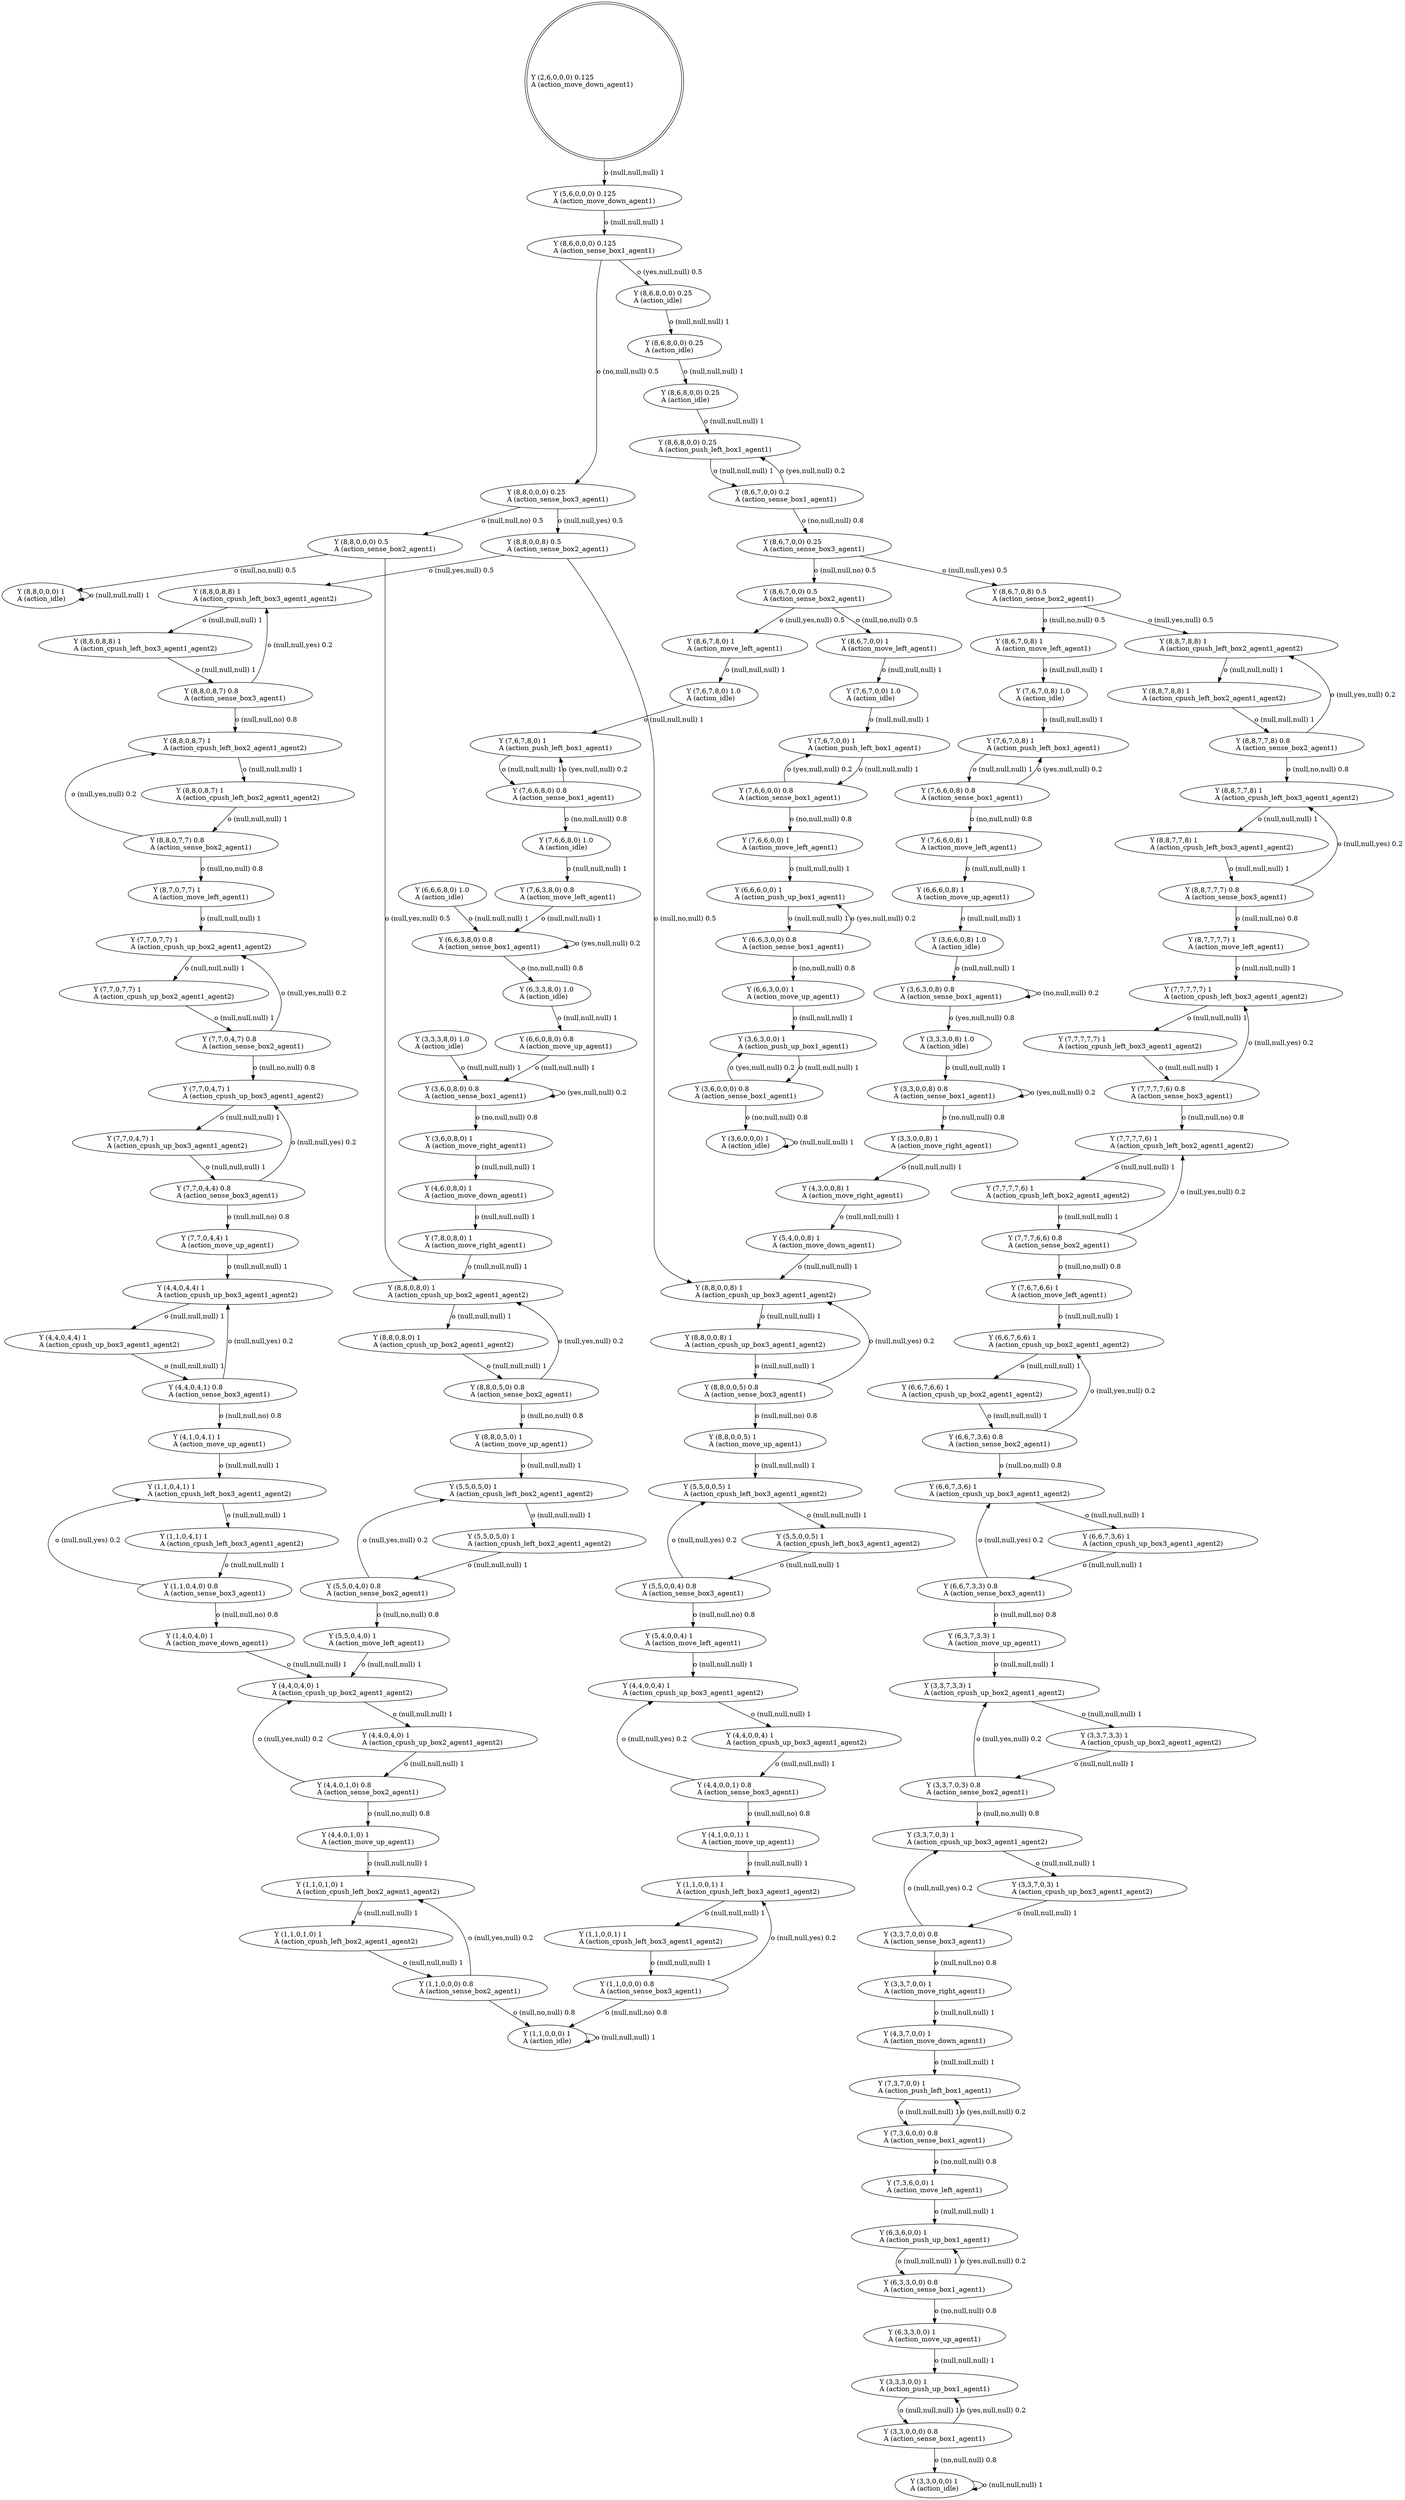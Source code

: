 digraph "G" {
root [label="Y (2,6,0,0,0) 0.125\lA (action_move_down_agent1)\l", labeljust="l", shape=doublecircle];
x0row256 [label="Y (6,6,6,0,0) 1\lA (action_push_up_box1_agent1)\l"];
x0row259 [label="Y (6,3,3,0,0) 0.8\lA (action_sense_box1_agent1)\l"];
x0row263 [label="Y (6,6,3,0,0) 0.8\lA (action_sense_box1_agent1)\l"];
x0row264 [label="Y (6,3,3,0,0) 1\lA (action_move_up_agent1)\l"];
x0row271 [label="Y (6,6,3,0,0) 1\lA (action_move_up_agent1)\l"];
x0row273 [label="Y (3,3,3,0,0) 1\lA (action_push_up_box1_agent1)\l"];
x0row274 [label="Y (3,3,0,0,0) 0.8\lA (action_sense_box1_agent1)\l"];
x0row277 [label="Y (3,6,3,0,0) 1\lA (action_push_up_box1_agent1)\l"];
x0row283 [label="Y (3,6,0,0,0) 0.8\lA (action_sense_box1_agent1)\l"];
x0row284 [label="Y (3,3,0,0,0) 1\lA (action_idle)\l"];
x0row289 [label="Y (3,6,0,0,0) 1\lA (action_idle)\l"];
x0row315 [label="Y (6,6,6,0,8) 1\lA (action_move_up_agent1)\l"];
x0row294 [label="Y (7,6,7,0,8) 1\lA (action_push_left_box1_agent1)\l"];
x0row302 [label="Y (7,6,6,0,8) 0.8\lA (action_sense_box1_agent1)\l"];
x0row306 [label="Y (7,6,6,0,8) 1\lA (action_move_left_agent1)\l"];
x0row152 [label="Y (7,6,7,6,6) 1\lA (action_move_left_agent1)\l"];
x0row191 [label="Y (3,3,7,3,3) 1\lA (action_cpush_up_box2_agent1_agent2)\l"];
x0row157 [label="Y (6,6,7,6,6) 1\lA (action_cpush_up_box2_agent1_agent2)\l"];
x0row162 [label="Y (6,6,7,3,6) 0.8\lA (action_sense_box2_agent1)\l"];
x0row171 [label="Y (6,6,7,3,6) 1\lA (action_cpush_up_box3_agent1_agent2)\l"];
x0row177 [label="Y (6,6,7,3,3) 0.8\lA (action_sense_box3_agent1)\l"];
x0row186 [label="Y (6,3,7,3,3) 1\lA (action_move_up_agent1)\l"];
x0row78 [label="Y (8,8,7,7,8) 1\lA (action_cpush_left_box3_agent1_agent2)\l"];
x0row81 [label="Y (8,8,7,7,7) 0.8\lA (action_sense_box3_agent1)\l"];
x0row136 [label="Y (7,7,7,6,6) 0.8\lA (action_sense_box2_agent1)\l"];
x0row95 [label="Y (8,7,7,7,7) 1\lA (action_move_left_agent1)\l"];
x0row99 [label="Y (7,7,7,7,7) 1\lA (action_cpush_left_box3_agent1_agent2)\l"];
x0row104 [label="Y (7,7,7,7,6) 0.8\lA (action_sense_box3_agent1)\l"];
x0row120 [label="Y (7,7,7,7,6) 1\lA (action_cpush_left_box2_agent1_agent2)\l"];
x0row54 [label="Y (8,6,7,0,8) 1\lA (action_move_left_agent1)\l"];
x0row29 [label="Y (8,6,7,0,0) 0.2\lA (action_sense_box1_agent1)\l"];
x0row31 [label="Y (8,6,7,0,0) 0.25\lA (action_sense_box3_agent1)\l"];
x0row43 [label="Y (8,6,7,0,8) 0.5\lA (action_sense_box2_agent1)\l"];
x0row44 [label="Y (8,6,7,0,0) 0.5\lA (action_sense_box2_agent1)\l"];
x0row805 [label="Y (7,7,0,4,4) 0.8\lA (action_sense_box3_agent1)\l"];
x0row810 [label="Y (7,7,0,4,4) 1\lA (action_move_up_agent1)\l"];
x0row825 [label="Y (4,4,0,4,4) 1\lA (action_cpush_up_box3_agent1_agent2)\l"];
x0row835 [label="Y (4,4,0,4,1) 0.8\lA (action_sense_box3_agent1)\l"];
x0row856 [label="Y (4,1,0,4,1) 1\lA (action_move_up_agent1)\l"];
x0row864 [label="Y (1,1,0,4,1) 1\lA (action_cpush_left_box3_agent1_agent2)\l"];
x0row866 [label="Y (1,1,0,4,0) 0.8\lA (action_sense_box3_agent1)\l"];
x0row891 [label="Y (8,8,0,0,0) 1\lA (action_idle)\l"];
x0row795 [label="Y (7,7,0,4,7) 1\lA (action_cpush_up_box3_agent1_agent2)\l"];
x0row714 [label="Y (8,8,0,0,0) 0.25\lA (action_sense_box3_agent1)\l"];
x0row725 [label="Y (8,8,0,0,8) 0.5\lA (action_sense_box2_agent1)\l"];
x0row726 [label="Y (8,8,0,0,0) 0.5\lA (action_sense_box2_agent1)\l"];
x0row738 [label="Y (8,8,0,8,8) 1\lA (action_cpush_left_box3_agent1_agent2)\l"];
x0row741 [label="Y (8,8,0,8,7) 0.8\lA (action_sense_box3_agent1)\l"];
x0row752 [label="Y (8,8,0,8,7) 1\lA (action_cpush_left_box2_agent1_agent2)\l"];
x0row763 [label="Y (8,8,0,7,7) 0.8\lA (action_sense_box2_agent1)\l"];
x0row772 [label="Y (8,7,0,7,7) 1\lA (action_move_left_agent1)\l"];
x0row775 [label="Y (7,7,0,7,7) 1\lA (action_cpush_up_box2_agent1_agent2)\l"];
x0row780 [label="Y (7,7,0,4,7) 0.8\lA (action_sense_box2_agent1)\l"];
x0row642 [label="Y (4,4,0,1,0) 1\lA (action_move_up_agent1)\l"];
x0row658 [label="Y (1,1,0,1,0) 1\lA (action_cpush_left_box2_agent1_agent2)\l"];
x0row663 [label="Y (1,1,0,0,0) 0.8\lA (action_sense_box2_agent1)\l"];
x0row631 [label="Y (1,4,0,4,0) 1\lA (action_move_down_agent1)\l"];
x0row560 [label="Y (4,6,0,8,0) 1\lA (action_move_down_agent1)\l"];
x0row627 [label="Y (4,4,0,1,0) 0.8\lA (action_sense_box2_agent1)\l"];
x0row573 [label="Y (7,8,0,8,0) 1\lA (action_move_right_agent1)\l"];
x0row576 [label="Y (8,8,0,8,0) 1\lA (action_cpush_up_box2_agent1_agent2)\l"];
x0row580 [label="Y (8,8,0,5,0) 0.8\lA (action_sense_box2_agent1)\l"];
x0row589 [label="Y (8,8,0,5,0) 1\lA (action_move_up_agent1)\l"];
x0row622 [label="Y (4,4,0,4,0) 1\lA (action_cpush_up_box2_agent1_agent2)\l"];
x0row597 [label="Y (5,5,0,5,0) 1\lA (action_cpush_left_box2_agent1_agent2)\l"];
x0row604 [label="Y (5,5,0,4,0) 0.8\lA (action_sense_box2_agent1)\l"];
x0row611 [label="Y (5,5,0,4,0) 1\lA (action_move_left_agent1)\l"];
x0row486 [label="Y (7,6,7,8,0) 1\lA (action_push_left_box1_agent1)\l"];
x0row494 [label="Y (7,6,6,8,0) 0.8\lA (action_sense_box1_agent1)\l"];
x0row498 [label="Y (7,6,6,8,0) 1.0\lA (action_idle)\l"];
x0row504 [label="Y (7,6,3,8,0) 0.8\lA (action_move_left_agent1)\l"];
x0row507 [label="Y (6,6,6,8,0) 1.0\lA (action_idle)\l"];
x0row513 [label="Y (6,6,3,8,0) 0.8\lA (action_sense_box1_agent1)\l"];
x0row526 [label="Y (6,3,3,8,0) 1.0\lA (action_idle)\l"];
x0row532 [label="Y (3,3,3,8,0) 1.0\lA (action_idle)\l"];
x0row536 [label="Y (6,6,0,8,0) 0.8\lA (action_move_up_agent1)\l"];
x0row541 [label="Y (3,6,0,8,0) 0.8\lA (action_sense_box1_agent1)\l"];
x0row544 [label="Y (3,6,0,8,0) 1\lA (action_move_right_agent1)\l"];
x0row398 [label="Y (5,5,0,0,5) 1\lA (action_cpush_left_box3_agent1_agent2)\l"];
x0row400 [label="Y (5,5,0,0,4) 0.8\lA (action_sense_box3_agent1)\l"];
x0row484 [label="Y (8,6,7,0,0) 1\lA (action_move_left_agent1)\l"];
x0row483 [label="Y (8,6,7,8,0) 1\lA (action_move_left_agent1)\l"];
x0row417 [label="Y (5,4,0,0,4) 1\lA (action_move_left_agent1)\l"];
x0row422 [label="Y (4,4,0,0,4) 1\lA (action_cpush_up_box3_agent1_agent2)\l"];
x0row433 [label="Y (4,4,0,0,1) 0.8\lA (action_sense_box3_agent1)\l"];
x0row451 [label="Y (4,1,0,0,1) 1\lA (action_move_up_agent1)\l"];
x0row458 [label="Y (1,1,0,0,1) 1\lA (action_cpush_left_box3_agent1_agent2)\l"];
x0row460 [label="Y (1,1,0,0,0) 0.8\lA (action_sense_box3_agent1)\l"];
x0row470 [label="Y (1,1,0,0,0) 1\lA (action_idle)\l"];
x0row321 [label="Y (3,6,6,0,8) 1.0\lA (action_idle)\l"];
x0row322 [label="Y (3,6,3,0,8) 0.8\lA (action_sense_box1_agent1)\l"];
x0row335 [label="Y (3,3,3,0,8) 1.0\lA (action_idle)\l"];
x0row339 [label="Y (3,3,0,0,8) 0.8\lA (action_sense_box1_agent1)\l"];
x0row348 [label="Y (3,3,0,0,8) 1\lA (action_move_right_agent1)\l"];
x0row352 [label="Y (4,3,0,0,8) 1\lA (action_move_right_agent1)\l"];
x0row387 [label="Y (8,8,0,0,5) 1\lA (action_move_up_agent1)\l"];
x0row364 [label="Y (5,4,0,0,8) 1\lA (action_move_down_agent1)\l"];
x0row384 [label="Y (8,8,0,0,5) 0.8\lA (action_sense_box3_agent1)\l"];
x0row378 [label="Y (8,8,0,0,8) 1\lA (action_cpush_up_box3_agent1_agent2)\l"];
x0row194 [label="Y (3,3,7,0,3) 0.8\lA (action_sense_box2_agent1)\l"];
x0row204 [label="Y (3,3,7,0,3) 1\lA (action_cpush_up_box3_agent1_agent2)\l"];
x0row212 [label="Y (3,3,7,0,0) 0.8\lA (action_sense_box3_agent1)\l"];
x0row217 [label="Y (3,3,7,0,0) 1\lA (action_move_right_agent1)\l"];
x0row222 [label="Y (4,3,7,0,0) 1\lA (action_move_down_agent1)\l"];
x0row252 [label="Y (6,3,6,0,0) 1\lA (action_push_up_box1_agent1)\l"];
x0row251 [label="Y (7,6,6,0,0) 1\lA (action_move_left_agent1)\l"];
x0row233 [label="Y (7,3,7,0,0) 1\lA (action_push_left_box1_agent1)\l"];
x0row236 [label="Y (7,6,7,0,0) 1\lA (action_push_left_box1_agent1)\l"];
x0row239 [label="Y (7,3,6,0,0) 0.8\lA (action_sense_box1_agent1)\l"];
x0row242 [label="Y (7,6,6,0,0) 0.8\lA (action_sense_box1_agent1)\l"];
x0row243 [label="Y (7,3,6,0,0) 1\lA (action_move_left_agent1)\l"];
x0row60 [label="Y (8,8,7,8,8) 1\lA (action_cpush_left_box2_agent1_agent2)\l"];
x0row71 [label="Y (8,8,7,7,8) 0.8\lA (action_sense_box2_agent1)\l"];
x0row4 [label="Y (5,6,0,0,0) 0.125\lA (action_move_down_agent1)\l"];
x0row8 [label="Y (8,6,0,0,0) 0.125\lA (action_sense_box1_agent1)\l"];
x0row10 [label="Y (8,6,8,0,0) 0.25\lA (action_push_left_box1_agent1)\l"];
x0row10_noop_0 [label="Y (8,6,8,0,0) 0.25\lA (action_idle)\l"];
x0row10_noop_1 [label="Y (8,6,8,0,0) 0.25\lA (action_idle)\l"];
x0row10_noop_2 [label="Y (8,6,8,0,0) 0.25\lA (action_idle)\l"];
x0row294_noop_0 [label="Y (7,6,7,0,8) 1.0\lA (action_idle)\l"];
x0row486_noop_0 [label="Y (7,6,7,8,0) 1.0\lA (action_idle)\l"];
x0row236_noop_0 [label="Y (7,6,7,0,0) 1.0\lA (action_idle)\l"];
x0row191_repeat_1 [label="Y (3,3,7,3,3) 1\lA (action_cpush_up_box2_agent1_agent2)\l"];
x0row157_repeat_1 [label="Y (6,6,7,6,6) 1\lA (action_cpush_up_box2_agent1_agent2)\l"];
x0row171_repeat_1 [label="Y (6,6,7,3,6) 1\lA (action_cpush_up_box3_agent1_agent2)\l"];
x0row78_repeat_1 [label="Y (8,8,7,7,8) 1\lA (action_cpush_left_box3_agent1_agent2)\l"];
x0row99_repeat_1 [label="Y (7,7,7,7,7) 1\lA (action_cpush_left_box3_agent1_agent2)\l"];
x0row120_repeat_1 [label="Y (7,7,7,7,6) 1\lA (action_cpush_left_box2_agent1_agent2)\l"];
x0row825_repeat_1 [label="Y (4,4,0,4,4) 1\lA (action_cpush_up_box3_agent1_agent2)\l"];
x0row864_repeat_1 [label="Y (1,1,0,4,1) 1\lA (action_cpush_left_box3_agent1_agent2)\l"];
x0row795_repeat_1 [label="Y (7,7,0,4,7) 1\lA (action_cpush_up_box3_agent1_agent2)\l"];
x0row738_repeat_1 [label="Y (8,8,0,8,8) 1\lA (action_cpush_left_box3_agent1_agent2)\l"];
x0row752_repeat_1 [label="Y (8,8,0,8,7) 1\lA (action_cpush_left_box2_agent1_agent2)\l"];
x0row775_repeat_1 [label="Y (7,7,0,7,7) 1\lA (action_cpush_up_box2_agent1_agent2)\l"];
x0row658_repeat_1 [label="Y (1,1,0,1,0) 1\lA (action_cpush_left_box2_agent1_agent2)\l"];
x0row576_repeat_1 [label="Y (8,8,0,8,0) 1\lA (action_cpush_up_box2_agent1_agent2)\l"];
x0row622_repeat_1 [label="Y (4,4,0,4,0) 1\lA (action_cpush_up_box2_agent1_agent2)\l"];
x0row597_repeat_1 [label="Y (5,5,0,5,0) 1\lA (action_cpush_left_box2_agent1_agent2)\l"];
x0row398_repeat_1 [label="Y (5,5,0,0,5) 1\lA (action_cpush_left_box3_agent1_agent2)\l"];
x0row422_repeat_1 [label="Y (4,4,0,0,4) 1\lA (action_cpush_up_box3_agent1_agent2)\l"];
x0row458_repeat_1 [label="Y (1,1,0,0,1) 1\lA (action_cpush_left_box3_agent1_agent2)\l"];
x0row378_repeat_1 [label="Y (8,8,0,0,8) 1\lA (action_cpush_up_box3_agent1_agent2)\l"];
x0row204_repeat_1 [label="Y (3,3,7,0,3) 1\lA (action_cpush_up_box3_agent1_agent2)\l"];
x0row60_repeat_1 [label="Y (8,8,7,8,8) 1\lA (action_cpush_left_box2_agent1_agent2)\l"];
root -> x0row4  [key=0, label="o (null,null,null) 1\l"];
x0row256 -> x0row263  [key=0, label="o (null,null,null) 1\l"];
x0row259 -> x0row252  [key=0, label="o (yes,null,null) 0.2\l"];
x0row259 -> x0row264  [key=0, label="o (no,null,null) 0.8\l"];
x0row263 -> x0row256  [key=0, label="o (yes,null,null) 0.2\l"];
x0row263 -> x0row271  [key=0, label="o (no,null,null) 0.8\l"];
x0row264 -> x0row273  [key=0, label="o (null,null,null) 1\l"];
x0row271 -> x0row277  [key=0, label="o (null,null,null) 1\l"];
x0row273 -> x0row274  [key=0, label="o (null,null,null) 1\l"];
x0row274 -> x0row273  [key=0, label="o (yes,null,null) 0.2\l"];
x0row274 -> x0row284  [key=0, label="o (no,null,null) 0.8\l"];
x0row277 -> x0row283  [key=0, label="o (null,null,null) 1\l"];
x0row283 -> x0row277  [key=0, label="o (yes,null,null) 0.2\l"];
x0row283 -> x0row289  [key=0, label="o (no,null,null) 0.8\l"];
x0row284 -> x0row284  [key=0, label="o (null,null,null) 1\l"];
x0row289 -> x0row289  [key=0, label="o (null,null,null) 1\l"];
x0row315 -> x0row321  [key=0, label="o (null,null,null) 1\l"];
x0row294 -> x0row302  [key=0, label="o (null,null,null) 1\l"];
x0row302 -> x0row294  [key=0, label="o (yes,null,null) 0.2\l"];
x0row302 -> x0row306  [key=0, label="o (no,null,null) 0.8\l"];
x0row306 -> x0row315  [key=0, label="o (null,null,null) 1\l"];
x0row152 -> x0row157  [key=0, label="o (null,null,null) 1\l"];
x0row191 -> x0row191_repeat_1  [key=0, label="o (null,null,null) 1\l"];
x0row157 -> x0row157_repeat_1  [key=0, label="o (null,null,null) 1\l"];
x0row162 -> x0row157  [key=0, label="o (null,yes,null) 0.2\l"];
x0row162 -> x0row171  [key=0, label="o (null,no,null) 0.8\l"];
x0row171 -> x0row171_repeat_1  [key=0, label="o (null,null,null) 1\l"];
x0row177 -> x0row171  [key=0, label="o (null,null,yes) 0.2\l"];
x0row177 -> x0row186  [key=0, label="o (null,null,no) 0.8\l"];
x0row186 -> x0row191  [key=0, label="o (null,null,null) 1\l"];
x0row78 -> x0row78_repeat_1  [key=0, label="o (null,null,null) 1\l"];
x0row81 -> x0row78  [key=0, label="o (null,null,yes) 0.2\l"];
x0row81 -> x0row95  [key=0, label="o (null,null,no) 0.8\l"];
x0row136 -> x0row120  [key=0, label="o (null,yes,null) 0.2\l"];
x0row136 -> x0row152  [key=0, label="o (null,no,null) 0.8\l"];
x0row95 -> x0row99  [key=0, label="o (null,null,null) 1\l"];
x0row99 -> x0row99_repeat_1  [key=0, label="o (null,null,null) 1\l"];
x0row104 -> x0row99  [key=0, label="o (null,null,yes) 0.2\l"];
x0row104 -> x0row120  [key=0, label="o (null,null,no) 0.8\l"];
x0row120 -> x0row120_repeat_1  [key=0, label="o (null,null,null) 1\l"];
x0row54 -> x0row294_noop_0  [key=0, label="o (null,null,null) 1\l"];
x0row29 -> x0row10  [key=0, label="o (yes,null,null) 0.2\l"];
x0row29 -> x0row31  [key=0, label="o (no,null,null) 0.8\l"];
x0row31 -> x0row43  [key=0, label="o (null,null,yes) 0.5\l"];
x0row31 -> x0row44  [key=0, label="o (null,null,no) 0.5\l"];
x0row43 -> x0row54  [key=0, label="o (null,no,null) 0.5\l"];
x0row43 -> x0row60  [key=0, label="o (null,yes,null) 0.5\l"];
x0row44 -> x0row483  [key=0, label="o (null,yes,null) 0.5\l"];
x0row44 -> x0row484  [key=0, label="o (null,no,null) 0.5\l"];
x0row805 -> x0row795  [key=0, label="o (null,null,yes) 0.2\l"];
x0row805 -> x0row810  [key=0, label="o (null,null,no) 0.8\l"];
x0row810 -> x0row825  [key=0, label="o (null,null,null) 1\l"];
x0row825 -> x0row825_repeat_1  [key=0, label="o (null,null,null) 1\l"];
x0row835 -> x0row825  [key=0, label="o (null,null,yes) 0.2\l"];
x0row835 -> x0row856  [key=0, label="o (null,null,no) 0.8\l"];
x0row856 -> x0row864  [key=0, label="o (null,null,null) 1\l"];
x0row864 -> x0row864_repeat_1  [key=0, label="o (null,null,null) 1\l"];
x0row866 -> x0row864  [key=0, label="o (null,null,yes) 0.2\l"];
x0row866 -> x0row631  [key=0, label="o (null,null,no) 0.8\l"];
x0row891 -> x0row891  [key=0, label="o (null,null,null) 1\l"];
x0row795 -> x0row795_repeat_1  [key=0, label="o (null,null,null) 1\l"];
x0row714 -> x0row725  [key=0, label="o (null,null,yes) 0.5\l"];
x0row714 -> x0row726  [key=0, label="o (null,null,no) 0.5\l"];
x0row725 -> x0row738  [key=0, label="o (null,yes,null) 0.5\l"];
x0row725 -> x0row378  [key=0, label="o (null,no,null) 0.5\l"];
x0row726 -> x0row576  [key=0, label="o (null,yes,null) 0.5\l"];
x0row726 -> x0row891  [key=0, label="o (null,no,null) 0.5\l"];
x0row738 -> x0row738_repeat_1  [key=0, label="o (null,null,null) 1\l"];
x0row741 -> x0row738  [key=0, label="o (null,null,yes) 0.2\l"];
x0row741 -> x0row752  [key=0, label="o (null,null,no) 0.8\l"];
x0row752 -> x0row752_repeat_1  [key=0, label="o (null,null,null) 1\l"];
x0row763 -> x0row752  [key=0, label="o (null,yes,null) 0.2\l"];
x0row763 -> x0row772  [key=0, label="o (null,no,null) 0.8\l"];
x0row772 -> x0row775  [key=0, label="o (null,null,null) 1\l"];
x0row775 -> x0row775_repeat_1  [key=0, label="o (null,null,null) 1\l"];
x0row780 -> x0row775  [key=0, label="o (null,yes,null) 0.2\l"];
x0row780 -> x0row795  [key=0, label="o (null,no,null) 0.8\l"];
x0row642 -> x0row658  [key=0, label="o (null,null,null) 1\l"];
x0row658 -> x0row658_repeat_1  [key=0, label="o (null,null,null) 1\l"];
x0row663 -> x0row658  [key=0, label="o (null,yes,null) 0.2\l"];
x0row663 -> x0row470  [key=0, label="o (null,no,null) 0.8\l"];
x0row631 -> x0row622  [key=0, label="o (null,null,null) 1\l"];
x0row560 -> x0row573  [key=0, label="o (null,null,null) 1\l"];
x0row627 -> x0row622  [key=0, label="o (null,yes,null) 0.2\l"];
x0row627 -> x0row642  [key=0, label="o (null,no,null) 0.8\l"];
x0row573 -> x0row576  [key=0, label="o (null,null,null) 1\l"];
x0row576 -> x0row576_repeat_1  [key=0, label="o (null,null,null) 1\l"];
x0row580 -> x0row576  [key=0, label="o (null,yes,null) 0.2\l"];
x0row580 -> x0row589  [key=0, label="o (null,no,null) 0.8\l"];
x0row589 -> x0row597  [key=0, label="o (null,null,null) 1\l"];
x0row622 -> x0row622_repeat_1  [key=0, label="o (null,null,null) 1\l"];
x0row597 -> x0row597_repeat_1  [key=0, label="o (null,null,null) 1\l"];
x0row604 -> x0row597  [key=0, label="o (null,yes,null) 0.2\l"];
x0row604 -> x0row611  [key=0, label="o (null,no,null) 0.8\l"];
x0row611 -> x0row622  [key=0, label="o (null,null,null) 1\l"];
x0row486 -> x0row494  [key=0, label="o (null,null,null) 1\l"];
x0row494 -> x0row486  [key=0, label="o (yes,null,null) 0.2\l"];
x0row494 -> x0row498  [key=0, label="o (no,null,null) 0.8\l"];
x0row498 -> x0row504  [key=0, label="o (null,null,null) 1\l"];
x0row504 -> x0row513  [key=0, label="o (null,null,null) 1\l"];
x0row507 -> x0row513  [key=0, label="o (null,null,null) 1\l"];
x0row513 -> x0row526  [key=0, label="o (no,null,null) 0.8\l"];
x0row513 -> x0row513  [key=0, label="o (yes,null,null) 0.2\l"];
x0row526 -> x0row536  [key=0, label="o (null,null,null) 1\l"];
x0row532 -> x0row541  [key=0, label="o (null,null,null) 1\l"];
x0row536 -> x0row541  [key=0, label="o (null,null,null) 1\l"];
x0row541 -> x0row544  [key=0, label="o (no,null,null) 0.8\l"];
x0row541 -> x0row541  [key=0, label="o (yes,null,null) 0.2\l"];
x0row544 -> x0row560  [key=0, label="o (null,null,null) 1\l"];
x0row398 -> x0row398_repeat_1  [key=0, label="o (null,null,null) 1\l"];
x0row400 -> x0row398  [key=0, label="o (null,null,yes) 0.2\l"];
x0row400 -> x0row417  [key=0, label="o (null,null,no) 0.8\l"];
x0row484 -> x0row236_noop_0  [key=0, label="o (null,null,null) 1\l"];
x0row483 -> x0row486_noop_0  [key=0, label="o (null,null,null) 1\l"];
x0row417 -> x0row422  [key=0, label="o (null,null,null) 1\l"];
x0row422 -> x0row422_repeat_1  [key=0, label="o (null,null,null) 1\l"];
x0row433 -> x0row422  [key=0, label="o (null,null,yes) 0.2\l"];
x0row433 -> x0row451  [key=0, label="o (null,null,no) 0.8\l"];
x0row451 -> x0row458  [key=0, label="o (null,null,null) 1\l"];
x0row458 -> x0row458_repeat_1  [key=0, label="o (null,null,null) 1\l"];
x0row460 -> x0row458  [key=0, label="o (null,null,yes) 0.2\l"];
x0row460 -> x0row470  [key=0, label="o (null,null,no) 0.8\l"];
x0row470 -> x0row470  [key=0, label="o (null,null,null) 1\l"];
x0row321 -> x0row322  [key=0, label="o (null,null,null) 1\l"];
x0row322 -> x0row335  [key=0, label="o (yes,null,null) 0.8\l"];
x0row322 -> x0row322  [key=0, label="o (no,null,null) 0.2\l"];
x0row335 -> x0row339  [key=0, label="o (null,null,null) 1\l"];
x0row339 -> x0row348  [key=0, label="o (no,null,null) 0.8\l"];
x0row339 -> x0row339  [key=0, label="o (yes,null,null) 0.2\l"];
x0row348 -> x0row352  [key=0, label="o (null,null,null) 1\l"];
x0row352 -> x0row364  [key=0, label="o (null,null,null) 1\l"];
x0row387 -> x0row398  [key=0, label="o (null,null,null) 1\l"];
x0row364 -> x0row378  [key=0, label="o (null,null,null) 1\l"];
x0row384 -> x0row378  [key=0, label="o (null,null,yes) 0.2\l"];
x0row384 -> x0row387  [key=0, label="o (null,null,no) 0.8\l"];
x0row378 -> x0row378_repeat_1  [key=0, label="o (null,null,null) 1\l"];
x0row194 -> x0row191  [key=0, label="o (null,yes,null) 0.2\l"];
x0row194 -> x0row204  [key=0, label="o (null,no,null) 0.8\l"];
x0row204 -> x0row204_repeat_1  [key=0, label="o (null,null,null) 1\l"];
x0row212 -> x0row204  [key=0, label="o (null,null,yes) 0.2\l"];
x0row212 -> x0row217  [key=0, label="o (null,null,no) 0.8\l"];
x0row217 -> x0row222  [key=0, label="o (null,null,null) 1\l"];
x0row222 -> x0row233  [key=0, label="o (null,null,null) 1\l"];
x0row252 -> x0row259  [key=0, label="o (null,null,null) 1\l"];
x0row251 -> x0row256  [key=0, label="o (null,null,null) 1\l"];
x0row233 -> x0row239  [key=0, label="o (null,null,null) 1\l"];
x0row236 -> x0row242  [key=0, label="o (null,null,null) 1\l"];
x0row239 -> x0row233  [key=0, label="o (yes,null,null) 0.2\l"];
x0row239 -> x0row243  [key=0, label="o (no,null,null) 0.8\l"];
x0row242 -> x0row236  [key=0, label="o (yes,null,null) 0.2\l"];
x0row242 -> x0row251  [key=0, label="o (no,null,null) 0.8\l"];
x0row243 -> x0row252  [key=0, label="o (null,null,null) 1\l"];
x0row60 -> x0row60_repeat_1  [key=0, label="o (null,null,null) 1\l"];
x0row71 -> x0row60  [key=0, label="o (null,yes,null) 0.2\l"];
x0row71 -> x0row78  [key=0, label="o (null,no,null) 0.8\l"];
x0row4 -> x0row8  [key=0, label="o (null,null,null) 1\l"];
x0row8 -> x0row714  [key=0, label="o (no,null,null) 0.5\l"];
x0row8 -> x0row10_noop_0  [key=0, label="o (yes,null,null) 0.5\l"];
x0row10 -> x0row29  [key=0, label="o (null,null,null) 1\l"];
x0row10_noop_0 -> x0row10_noop_1  [key=0, label="o (null,null,null) 1\l"];
x0row10_noop_1 -> x0row10_noop_2  [key=0, label="o (null,null,null) 1\l"];
x0row10_noop_2 -> x0row10  [key=0, label="o (null,null,null) 1\l"];
x0row294_noop_0 -> x0row294  [key=0, label="o (null,null,null) 1\l"];
x0row486_noop_0 -> x0row486  [key=0, label="o (null,null,null) 1\l"];
x0row236_noop_0 -> x0row236  [key=0, label="o (null,null,null) 1\l"];
x0row191_repeat_1 -> x0row194  [key=0, label="o (null,null,null) 1\l"];
x0row157_repeat_1 -> x0row162  [key=0, label="o (null,null,null) 1\l"];
x0row171_repeat_1 -> x0row177  [key=0, label="o (null,null,null) 1\l"];
x0row78_repeat_1 -> x0row81  [key=0, label="o (null,null,null) 1\l"];
x0row99_repeat_1 -> x0row104  [key=0, label="o (null,null,null) 1\l"];
x0row120_repeat_1 -> x0row136  [key=0, label="o (null,null,null) 1\l"];
x0row825_repeat_1 -> x0row835  [key=0, label="o (null,null,null) 1\l"];
x0row864_repeat_1 -> x0row866  [key=0, label="o (null,null,null) 1\l"];
x0row795_repeat_1 -> x0row805  [key=0, label="o (null,null,null) 1\l"];
x0row738_repeat_1 -> x0row741  [key=0, label="o (null,null,null) 1\l"];
x0row752_repeat_1 -> x0row763  [key=0, label="o (null,null,null) 1\l"];
x0row775_repeat_1 -> x0row780  [key=0, label="o (null,null,null) 1\l"];
x0row658_repeat_1 -> x0row663  [key=0, label="o (null,null,null) 1\l"];
x0row576_repeat_1 -> x0row580  [key=0, label="o (null,null,null) 1\l"];
x0row622_repeat_1 -> x0row627  [key=0, label="o (null,null,null) 1\l"];
x0row597_repeat_1 -> x0row604  [key=0, label="o (null,null,null) 1\l"];
x0row398_repeat_1 -> x0row400  [key=0, label="o (null,null,null) 1\l"];
x0row422_repeat_1 -> x0row433  [key=0, label="o (null,null,null) 1\l"];
x0row458_repeat_1 -> x0row460  [key=0, label="o (null,null,null) 1\l"];
x0row378_repeat_1 -> x0row384  [key=0, label="o (null,null,null) 1\l"];
x0row204_repeat_1 -> x0row212  [key=0, label="o (null,null,null) 1\l"];
x0row60_repeat_1 -> x0row71  [key=0, label="o (null,null,null) 1\l"];
}
